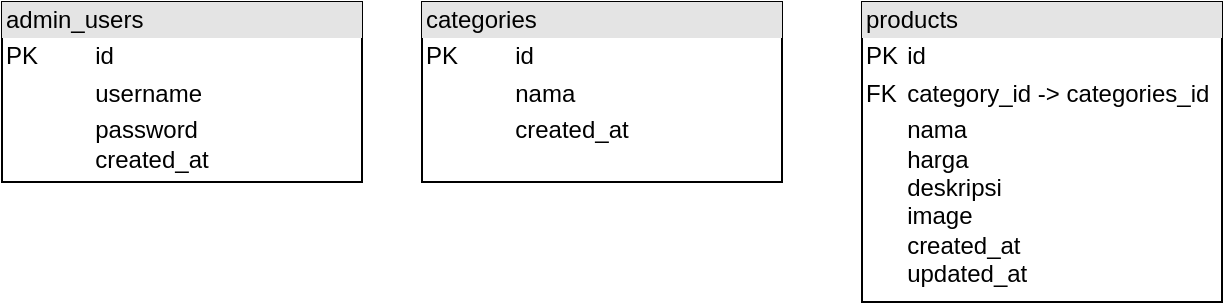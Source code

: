<mxfile version="28.2.5">
  <diagram name="Page-1" id="tvI1wLS0ExtGewRpKQaG">
    <mxGraphModel dx="1331" dy="834" grid="1" gridSize="10" guides="1" tooltips="1" connect="1" arrows="1" fold="1" page="1" pageScale="1" pageWidth="850" pageHeight="1100" math="0" shadow="0">
      <root>
        <mxCell id="0" />
        <mxCell id="1" parent="0" />
        <mxCell id="WJCMZm0pBGHVe8X6IxFG-10" value="&lt;div style=&quot;box-sizing: border-box; width: 100%; background: rgb(228, 228, 228); padding: 2px;&quot;&gt;admin_users&lt;/div&gt;&lt;table style=&quot;width:100%;font-size:1em;&quot; cellpadding=&quot;2&quot; cellspacing=&quot;0&quot;&gt;&lt;tbody&gt;&lt;tr&gt;&lt;td&gt;PK&lt;/td&gt;&lt;td&gt;id&lt;/td&gt;&lt;/tr&gt;&lt;tr&gt;&lt;td&gt;&lt;br&gt;&lt;/td&gt;&lt;td&gt;username&lt;/td&gt;&lt;/tr&gt;&lt;tr&gt;&lt;td&gt;&lt;/td&gt;&lt;td&gt;password&lt;br&gt;created_at&lt;/td&gt;&lt;/tr&gt;&lt;/tbody&gt;&lt;/table&gt;" style="verticalAlign=top;align=left;overflow=fill;html=1;whiteSpace=wrap;" vertex="1" parent="1">
          <mxGeometry x="10" y="320" width="180" height="90" as="geometry" />
        </mxCell>
        <mxCell id="WJCMZm0pBGHVe8X6IxFG-11" value="&lt;div style=&quot;box-sizing: border-box; width: 100%; background: rgb(228, 228, 228); padding: 2px;&quot;&gt;categories&lt;/div&gt;&lt;table style=&quot;width:100%;font-size:1em;&quot; cellpadding=&quot;2&quot; cellspacing=&quot;0&quot;&gt;&lt;tbody&gt;&lt;tr&gt;&lt;td&gt;PK&lt;/td&gt;&lt;td&gt;id&lt;/td&gt;&lt;/tr&gt;&lt;tr&gt;&lt;td&gt;&lt;br&gt;&lt;/td&gt;&lt;td&gt;nama&lt;/td&gt;&lt;/tr&gt;&lt;tr&gt;&lt;td&gt;&lt;/td&gt;&lt;td&gt;created_at&lt;/td&gt;&lt;/tr&gt;&lt;/tbody&gt;&lt;/table&gt;" style="verticalAlign=top;align=left;overflow=fill;html=1;whiteSpace=wrap;" vertex="1" parent="1">
          <mxGeometry x="220" y="320" width="180" height="90" as="geometry" />
        </mxCell>
        <mxCell id="WJCMZm0pBGHVe8X6IxFG-12" value="&lt;div style=&quot;box-sizing: border-box; width: 100%; background: rgb(228, 228, 228); padding: 2px;&quot;&gt;products&lt;/div&gt;&lt;table style=&quot;width:100%;font-size:1em;&quot; cellpadding=&quot;2&quot; cellspacing=&quot;0&quot;&gt;&lt;tbody&gt;&lt;tr&gt;&lt;td&gt;PK&lt;/td&gt;&lt;td&gt;id&lt;/td&gt;&lt;/tr&gt;&lt;tr&gt;&lt;td&gt;FK&lt;/td&gt;&lt;td&gt;category_id -&amp;gt; categories_id&lt;/td&gt;&lt;/tr&gt;&lt;tr&gt;&lt;td&gt;&lt;/td&gt;&lt;td&gt;nama&lt;br&gt;harga&lt;br&gt;deskripsi&lt;br&gt;image&lt;br&gt;created_at&lt;br&gt;updated_at&lt;/td&gt;&lt;/tr&gt;&lt;/tbody&gt;&lt;/table&gt;" style="verticalAlign=top;align=left;overflow=fill;html=1;whiteSpace=wrap;" vertex="1" parent="1">
          <mxGeometry x="440" y="320" width="180" height="150" as="geometry" />
        </mxCell>
      </root>
    </mxGraphModel>
  </diagram>
</mxfile>
